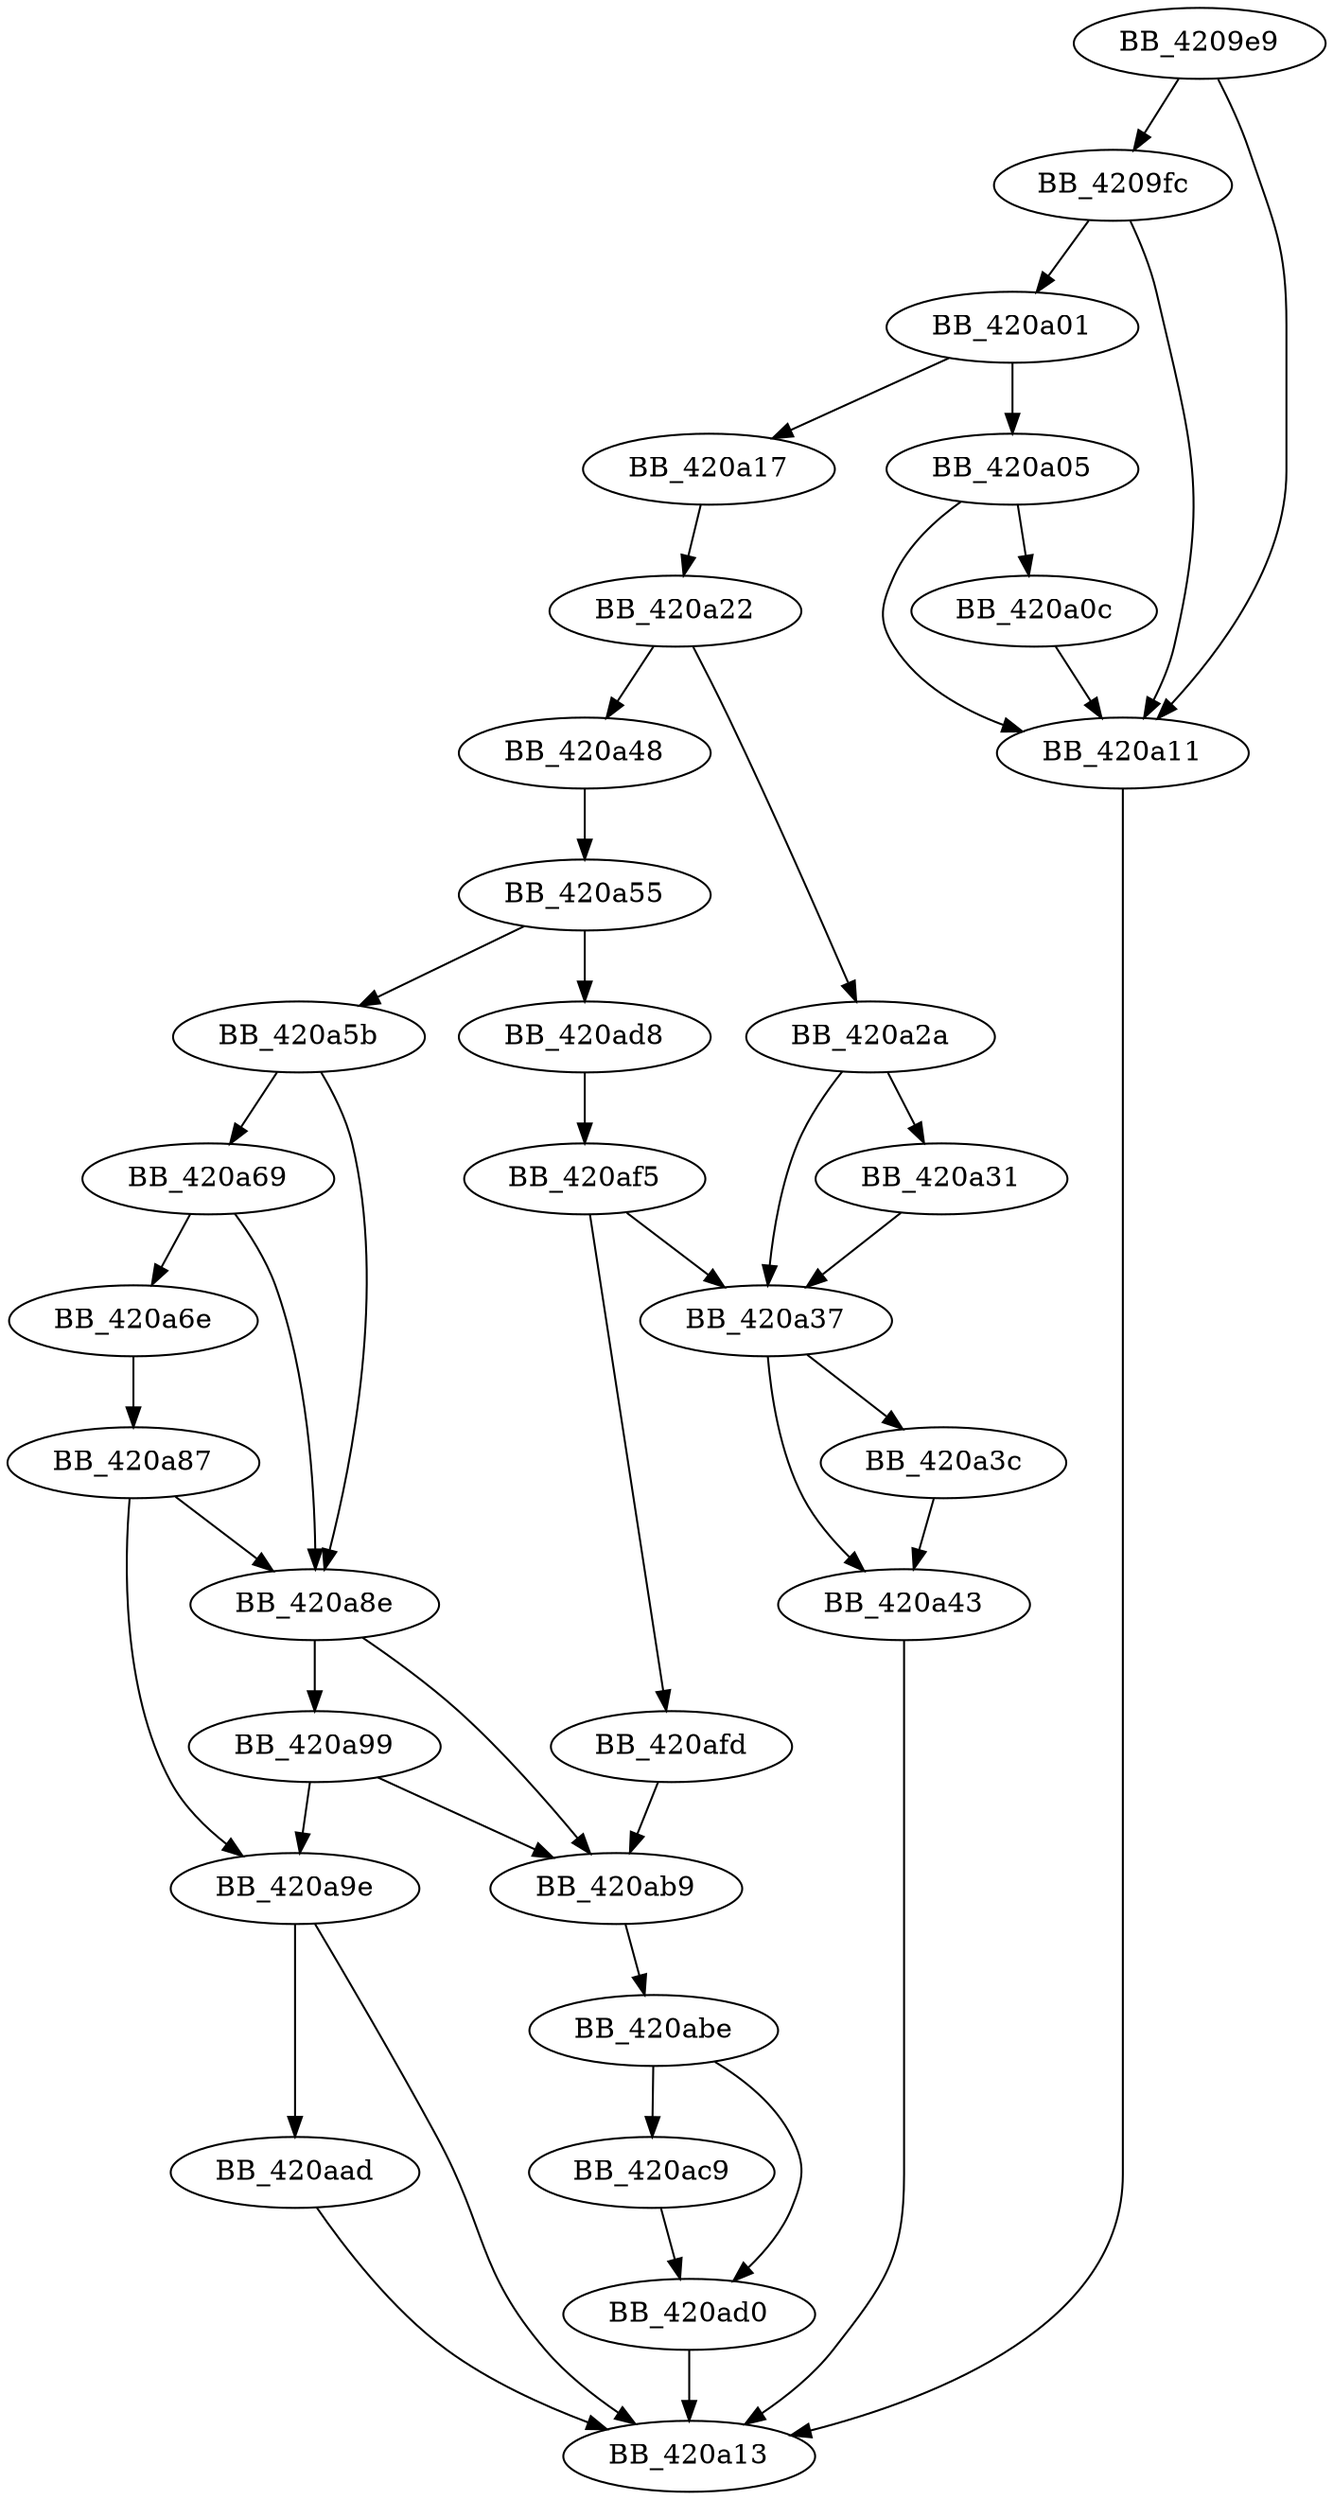DiGraph __mbtowc_l{
BB_4209e9->BB_4209fc
BB_4209e9->BB_420a11
BB_4209fc->BB_420a01
BB_4209fc->BB_420a11
BB_420a01->BB_420a05
BB_420a01->BB_420a17
BB_420a05->BB_420a0c
BB_420a05->BB_420a11
BB_420a0c->BB_420a11
BB_420a11->BB_420a13
BB_420a17->BB_420a22
BB_420a22->BB_420a2a
BB_420a22->BB_420a48
BB_420a2a->BB_420a31
BB_420a2a->BB_420a37
BB_420a31->BB_420a37
BB_420a37->BB_420a3c
BB_420a37->BB_420a43
BB_420a3c->BB_420a43
BB_420a43->BB_420a13
BB_420a48->BB_420a55
BB_420a55->BB_420a5b
BB_420a55->BB_420ad8
BB_420a5b->BB_420a69
BB_420a5b->BB_420a8e
BB_420a69->BB_420a6e
BB_420a69->BB_420a8e
BB_420a6e->BB_420a87
BB_420a87->BB_420a8e
BB_420a87->BB_420a9e
BB_420a8e->BB_420a99
BB_420a8e->BB_420ab9
BB_420a99->BB_420a9e
BB_420a99->BB_420ab9
BB_420a9e->BB_420a13
BB_420a9e->BB_420aad
BB_420aad->BB_420a13
BB_420ab9->BB_420abe
BB_420abe->BB_420ac9
BB_420abe->BB_420ad0
BB_420ac9->BB_420ad0
BB_420ad0->BB_420a13
BB_420ad8->BB_420af5
BB_420af5->BB_420a37
BB_420af5->BB_420afd
BB_420afd->BB_420ab9
}
